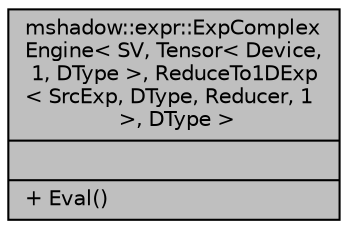 digraph "mshadow::expr::ExpComplexEngine&lt; SV, Tensor&lt; Device, 1, DType &gt;, ReduceTo1DExp&lt; SrcExp, DType, Reducer, 1 &gt;, DType &gt;"
{
 // LATEX_PDF_SIZE
  edge [fontname="Helvetica",fontsize="10",labelfontname="Helvetica",labelfontsize="10"];
  node [fontname="Helvetica",fontsize="10",shape=record];
  Node1 [label="{mshadow::expr::ExpComplex\lEngine\< SV, Tensor\< Device,\l 1, DType \>, ReduceTo1DExp\l\< SrcExp, DType, Reducer, 1\l \>, DType \>\n||+ Eval()\l}",height=0.2,width=0.4,color="black", fillcolor="grey75", style="filled", fontcolor="black",tooltip=" "];
}
